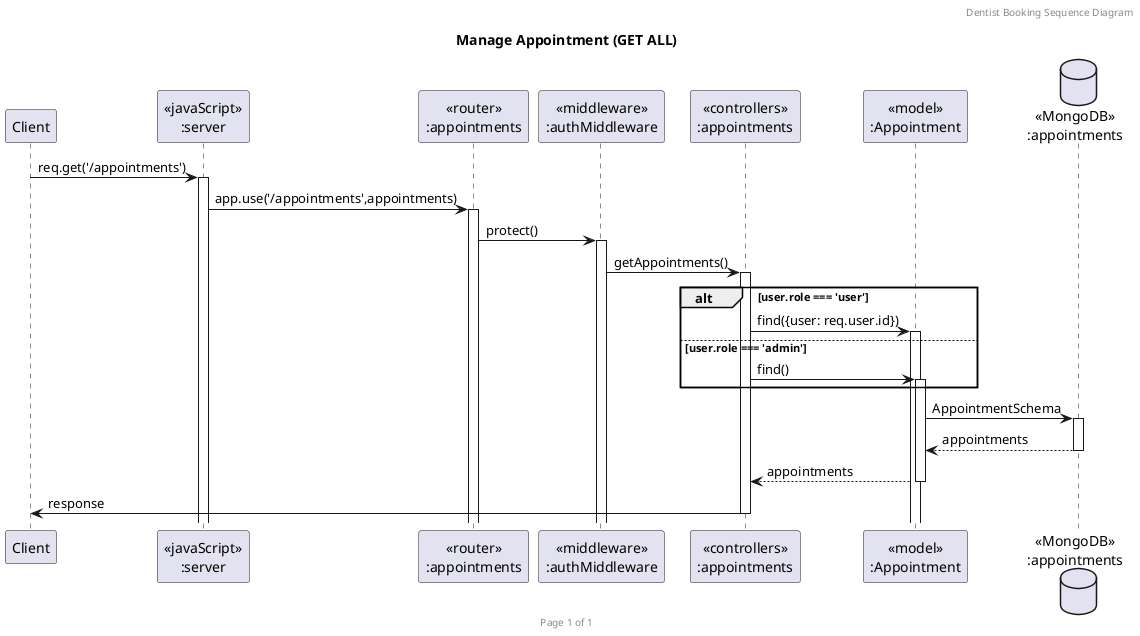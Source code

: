 @startuml Manage Appointment (GET ALL)

header Dentist Booking Sequence Diagram
footer Page %page% of %lastpage%
title "Manage Appointment (GET ALL)"

participant "Client" as client
participant "<<javaScript>>\n:server" as server
participant "<<router>>\n:appointments" as routerAppointments
participant "<<middleware>>\n:authMiddleware" as authMiddleware
participant "<<controllers>>\n:appointments" as controllersAppointments
participant "<<model>>\n:Appointment" as modelAppointment
database "<<MongoDB>>\n:appointments" as AppointmentsDatabase

client->server ++:req.get('/appointments')
server->routerAppointments ++:app.use('/appointments',appointments)
routerAppointments -> authMiddleware ++:protect()
authMiddleware -> controllersAppointments ++:getAppointments()
alt user.role === 'user'
controllersAppointments->modelAppointment ++:find({user: req.user.id})
else user.role === 'admin'
controllersAppointments->modelAppointment ++:find()
end
modelAppointment ->AppointmentsDatabase ++: AppointmentSchema
AppointmentsDatabase --> modelAppointment --: appointments
controllersAppointments <-- modelAppointment --:appointments
controllersAppointments->client --:response

@enduml
